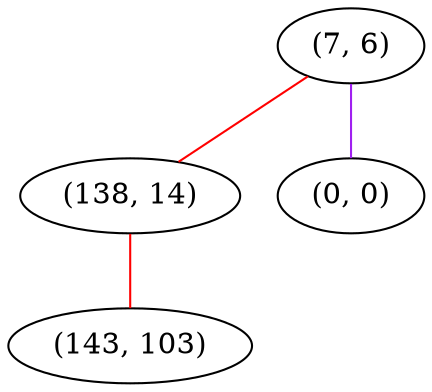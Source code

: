 graph "" {
"(7, 6)";
"(138, 14)";
"(143, 103)";
"(0, 0)";
"(7, 6)" -- "(138, 14)"  [color=red, key=0, weight=1];
"(7, 6)" -- "(0, 0)"  [color=purple, key=0, weight=4];
"(138, 14)" -- "(143, 103)"  [color=red, key=0, weight=1];
}
